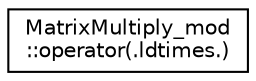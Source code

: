 digraph "Graphical Class Hierarchy"
{
 // LATEX_PDF_SIZE
  edge [fontname="Helvetica",fontsize="10",labelfontname="Helvetica",labelfontsize="10"];
  node [fontname="Helvetica",fontsize="10",shape=record];
  rankdir="LR";
  Node0 [label="MatrixMultiply_mod\l::operator(.ldtimes.)",height=0.2,width=0.4,color="black", fillcolor="white", style="filled",URL="$interfaceMatrixMultiply__mod_1_1operator_07_8ldtimes_8_08.html",tooltip="Return a matrix resulting from the multiplication of the input factor with the lower triangle of the ..."];
}
